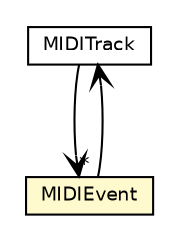 #!/usr/local/bin/dot
#
# Class diagram 
# Generated by UMLGraph version R5_6-24-gf6e263 (http://www.umlgraph.org/)
#

digraph G {
	edge [fontname="Helvetica",fontsize=10,labelfontname="Helvetica",labelfontsize=10];
	node [fontname="Helvetica",fontsize=10,shape=plaintext];
	nodesep=0.25;
	ranksep=0.5;
	// com.rockhoppertech.music.midi.js.MIDITrack
	c2831 [label=<<table title="com.rockhoppertech.music.midi.js.MIDITrack" border="0" cellborder="1" cellspacing="0" cellpadding="2" port="p" href="./MIDITrack.html">
		<tr><td><table border="0" cellspacing="0" cellpadding="1">
<tr><td align="center" balign="center"> MIDITrack </td></tr>
		</table></td></tr>
		</table>>, URL="./MIDITrack.html", fontname="Helvetica", fontcolor="black", fontsize=9.0];
	// com.rockhoppertech.music.midi.js.MIDIEvent
	c2837 [label=<<table title="com.rockhoppertech.music.midi.js.MIDIEvent" border="0" cellborder="1" cellspacing="0" cellpadding="2" port="p" bgcolor="lemonChiffon" href="./MIDIEvent.html">
		<tr><td><table border="0" cellspacing="0" cellpadding="1">
<tr><td align="center" balign="center"> MIDIEvent </td></tr>
		</table></td></tr>
		</table>>, URL="./MIDIEvent.html", fontname="Helvetica", fontcolor="black", fontsize=9.0];
	// com.rockhoppertech.music.midi.js.MIDITrack NAVASSOC com.rockhoppertech.music.midi.js.MIDIEvent
	c2831:p -> c2837:p [taillabel="", label="", headlabel="*", fontname="Helvetica", fontcolor="black", fontsize=10.0, color="black", arrowhead=open];
	// com.rockhoppertech.music.midi.js.MIDIEvent NAVASSOC com.rockhoppertech.music.midi.js.MIDITrack
	c2837:p -> c2831:p [taillabel="", label="", headlabel="", fontname="Helvetica", fontcolor="black", fontsize=10.0, color="black", arrowhead=open];
}


